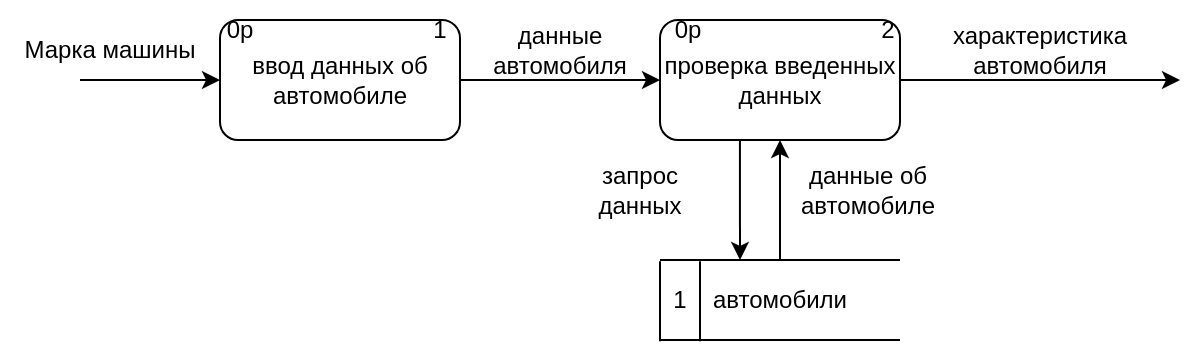 <mxfile version="20.4.0" type="device"><diagram id="DzS1agYPt52jyM_FaLHa" name="Страница 1"><mxGraphModel dx="677" dy="371" grid="1" gridSize="10" guides="1" tooltips="1" connect="1" arrows="1" fold="1" page="1" pageScale="1" pageWidth="827" pageHeight="1169" math="0" shadow="0"><root><mxCell id="0"/><mxCell id="1" parent="0"/><mxCell id="OHQbbkiqyWBcFoATVDsi-20" style="edgeStyle=orthogonalEdgeStyle;rounded=0;orthogonalLoop=1;jettySize=auto;html=1;entryX=0;entryY=0.5;entryDx=0;entryDy=0;" parent="1" source="OHQbbkiqyWBcFoATVDsi-1" target="OHQbbkiqyWBcFoATVDsi-16" edge="1"><mxGeometry relative="1" as="geometry"/></mxCell><mxCell id="OHQbbkiqyWBcFoATVDsi-1" value="ввод данных об автомобиле" style="rounded=1;whiteSpace=wrap;html=1;" parent="1" vertex="1"><mxGeometry x="180" y="300" width="120" height="60" as="geometry"/></mxCell><mxCell id="OHQbbkiqyWBcFoATVDsi-2" value="" style="endArrow=classic;html=1;rounded=0;entryX=0;entryY=0.5;entryDx=0;entryDy=0;" parent="1" target="OHQbbkiqyWBcFoATVDsi-1" edge="1"><mxGeometry width="50" height="50" relative="1" as="geometry"><mxPoint x="110" y="330" as="sourcePoint"/><mxPoint x="160" y="310" as="targetPoint"/></mxGeometry></mxCell><mxCell id="OHQbbkiqyWBcFoATVDsi-3" value="Марка машины" style="text;html=1;strokeColor=none;fillColor=none;align=center;verticalAlign=middle;whiteSpace=wrap;rounded=0;" parent="1" vertex="1"><mxGeometry x="70" y="300" width="110" height="30" as="geometry"/></mxCell><mxCell id="OHQbbkiqyWBcFoATVDsi-10" value="" style="group" parent="1" vertex="1" connectable="0"><mxGeometry x="400" y="420" width="120" height="40.57" as="geometry"/></mxCell><mxCell id="OHQbbkiqyWBcFoATVDsi-4" value="" style="endArrow=none;html=1;rounded=0;" parent="OHQbbkiqyWBcFoATVDsi-10" edge="1"><mxGeometry width="50" height="50" relative="1" as="geometry"><mxPoint as="sourcePoint"/><mxPoint x="120" as="targetPoint"/></mxGeometry></mxCell><mxCell id="OHQbbkiqyWBcFoATVDsi-5" value="" style="endArrow=none;html=1;rounded=0;" parent="OHQbbkiqyWBcFoATVDsi-10" edge="1"><mxGeometry width="50" height="50" relative="1" as="geometry"><mxPoint y="40" as="sourcePoint"/><mxPoint x="120" y="40" as="targetPoint"/></mxGeometry></mxCell><mxCell id="OHQbbkiqyWBcFoATVDsi-6" value="" style="endArrow=none;html=1;rounded=0;" parent="OHQbbkiqyWBcFoATVDsi-10" edge="1"><mxGeometry width="50" height="50" relative="1" as="geometry"><mxPoint y="40.57" as="sourcePoint"/><mxPoint y="0.57" as="targetPoint"/></mxGeometry></mxCell><mxCell id="OHQbbkiqyWBcFoATVDsi-7" value="" style="endArrow=none;html=1;rounded=0;" parent="OHQbbkiqyWBcFoATVDsi-10" edge="1"><mxGeometry width="50" height="50" relative="1" as="geometry"><mxPoint x="20" y="40.57" as="sourcePoint"/><mxPoint x="20" y="0.57" as="targetPoint"/></mxGeometry></mxCell><mxCell id="OHQbbkiqyWBcFoATVDsi-8" value="1" style="text;html=1;strokeColor=none;fillColor=none;align=center;verticalAlign=middle;whiteSpace=wrap;rounded=0;" parent="OHQbbkiqyWBcFoATVDsi-10" vertex="1"><mxGeometry width="20" height="40" as="geometry"/></mxCell><mxCell id="OHQbbkiqyWBcFoATVDsi-9" value="автомобили" style="text;html=1;strokeColor=none;fillColor=none;align=center;verticalAlign=middle;whiteSpace=wrap;rounded=0;" parent="OHQbbkiqyWBcFoATVDsi-10" vertex="1"><mxGeometry x="30" y="5" width="60" height="30" as="geometry"/></mxCell><mxCell id="OHQbbkiqyWBcFoATVDsi-15" value="данные автомобиля" style="text;html=1;strokeColor=none;fillColor=none;align=center;verticalAlign=middle;whiteSpace=wrap;rounded=0;" parent="1" vertex="1"><mxGeometry x="320" y="300" width="60" height="30" as="geometry"/></mxCell><mxCell id="OHQbbkiqyWBcFoATVDsi-16" value="проверка введенных данных" style="rounded=1;whiteSpace=wrap;html=1;" parent="1" vertex="1"><mxGeometry x="400" y="300" width="120" height="60" as="geometry"/></mxCell><mxCell id="OHQbbkiqyWBcFoATVDsi-22" value="данные об автомобиле" style="text;html=1;strokeColor=none;fillColor=none;align=center;verticalAlign=middle;whiteSpace=wrap;rounded=0;" parent="1" vertex="1"><mxGeometry x="464" y="370" width="80" height="30" as="geometry"/></mxCell><mxCell id="OHQbbkiqyWBcFoATVDsi-26" value="характеристика автомобиля" style="text;html=1;strokeColor=none;fillColor=none;align=center;verticalAlign=middle;whiteSpace=wrap;rounded=0;" parent="1" vertex="1"><mxGeometry x="560" y="300" width="60" height="30" as="geometry"/></mxCell><mxCell id="OHQbbkiqyWBcFoATVDsi-30" value="" style="endArrow=classic;html=1;rounded=0;exitX=1;exitY=0.5;exitDx=0;exitDy=0;" parent="1" edge="1"><mxGeometry width="50" height="50" relative="1" as="geometry"><mxPoint x="520" y="330" as="sourcePoint"/><mxPoint x="660" y="330" as="targetPoint"/></mxGeometry></mxCell><mxCell id="OHQbbkiqyWBcFoATVDsi-31" value="" style="endArrow=classic;html=1;rounded=0;entryX=0.5;entryY=1;entryDx=0;entryDy=0;" parent="1" target="OHQbbkiqyWBcFoATVDsi-16" edge="1"><mxGeometry width="50" height="50" relative="1" as="geometry"><mxPoint x="460" y="420" as="sourcePoint"/><mxPoint x="490" y="370" as="targetPoint"/></mxGeometry></mxCell><mxCell id="niurW8TsuqN9wj4EUMFb-1" value="" style="endArrow=classic;html=1;rounded=0;exitX=0.333;exitY=0.997;exitDx=0;exitDy=0;exitPerimeter=0;" edge="1" parent="1" source="OHQbbkiqyWBcFoATVDsi-16"><mxGeometry width="50" height="50" relative="1" as="geometry"><mxPoint x="420" y="360" as="sourcePoint"/><mxPoint x="440" y="420" as="targetPoint"/></mxGeometry></mxCell><mxCell id="niurW8TsuqN9wj4EUMFb-2" value="запрос данных" style="text;html=1;strokeColor=none;fillColor=none;align=center;verticalAlign=middle;whiteSpace=wrap;rounded=0;" vertex="1" parent="1"><mxGeometry x="350" y="370" width="80" height="30" as="geometry"/></mxCell><mxCell id="niurW8TsuqN9wj4EUMFb-3" value="0р" style="text;html=1;strokeColor=none;fillColor=none;align=center;verticalAlign=middle;whiteSpace=wrap;rounded=0;" vertex="1" parent="1"><mxGeometry x="384" y="290" width="60" height="30" as="geometry"/></mxCell><mxCell id="niurW8TsuqN9wj4EUMFb-4" value="0р" style="text;html=1;strokeColor=none;fillColor=none;align=center;verticalAlign=middle;whiteSpace=wrap;rounded=0;" vertex="1" parent="1"><mxGeometry x="160" y="290" width="60" height="30" as="geometry"/></mxCell><mxCell id="niurW8TsuqN9wj4EUMFb-6" value="1" style="text;html=1;strokeColor=none;fillColor=none;align=center;verticalAlign=middle;whiteSpace=wrap;rounded=0;" vertex="1" parent="1"><mxGeometry x="260" y="290" width="60" height="30" as="geometry"/></mxCell><mxCell id="niurW8TsuqN9wj4EUMFb-8" value="2" style="text;html=1;strokeColor=none;fillColor=none;align=center;verticalAlign=middle;whiteSpace=wrap;rounded=0;" vertex="1" parent="1"><mxGeometry x="484" y="290" width="60" height="30" as="geometry"/></mxCell></root></mxGraphModel></diagram></mxfile>
